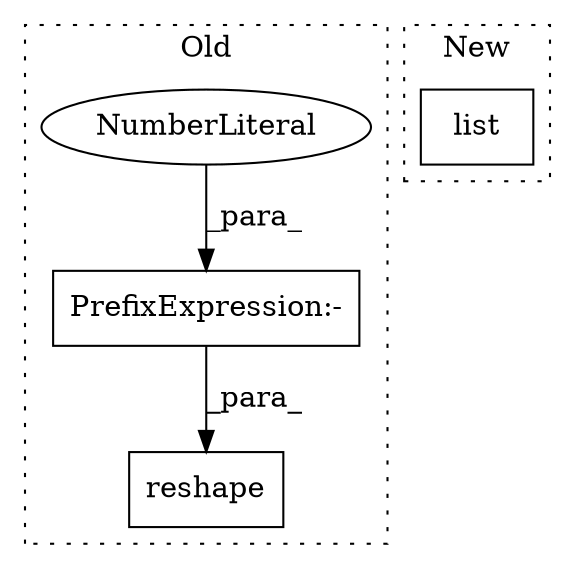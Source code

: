 digraph G {
subgraph cluster0 {
1 [label="reshape" a="32" s="800,812" l="8,1" shape="box"];
3 [label="PrefixExpression:-" a="38" s="808" l="1" shape="box"];
4 [label="NumberLiteral" a="34" s="809" l="1" shape="ellipse"];
label = "Old";
style="dotted";
}
subgraph cluster1 {
2 [label="list" a="32" s="799,832" l="5,1" shape="box"];
label = "New";
style="dotted";
}
3 -> 1 [label="_para_"];
4 -> 3 [label="_para_"];
}